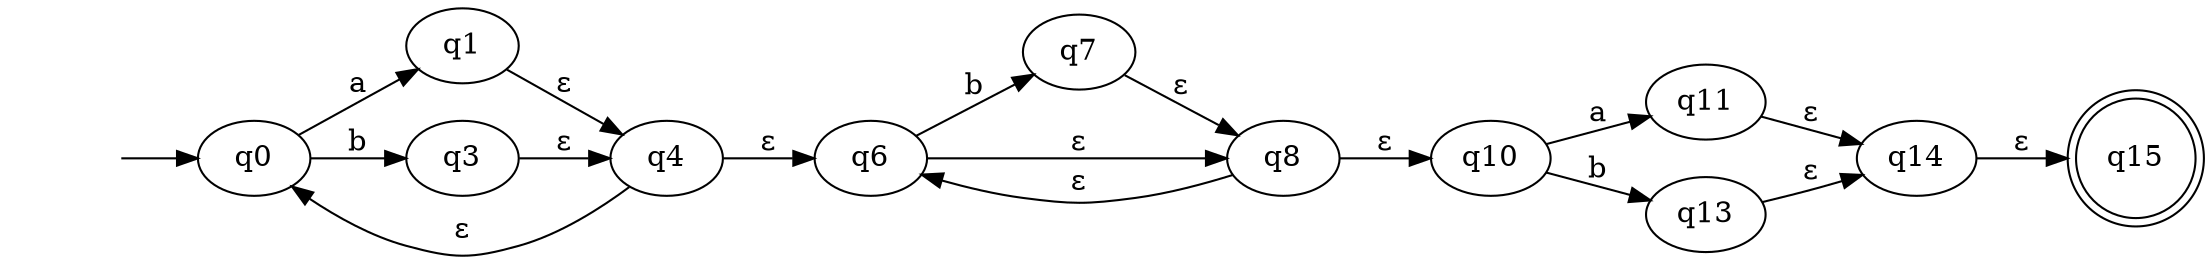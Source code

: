 digraph regexNDFA
{
	rankdir =  LR; node_start [label = "", shape = none]; 
	node_start ->  q0; 
	q15 [label =q15, shape = doublecircle]; 
	q0 -> q1 [label=a]; 
	q0 -> q3 [label=b]; 
	q3 -> q4 [label=ε]; 
	q1 -> q4 [label=ε]; 
	q4 -> q0 [label=ε]; 
	q4 -> q6 [label=ε]; 
	q6 -> q7 [label=b]; 
	q7 -> q8 [label=ε]; 
	q6 -> q8 [label=ε]; 
	q8 -> q6 [label=ε]; 
	q8 -> q10 [label=ε]; 
	q10 -> q11 [label=a]; 
	q10 -> q13 [label=b]; 
	q13 -> q14 [label=ε]; 
	q11 -> q14 [label=ε]; 
	q14 -> q15 [label=ε]; 
}